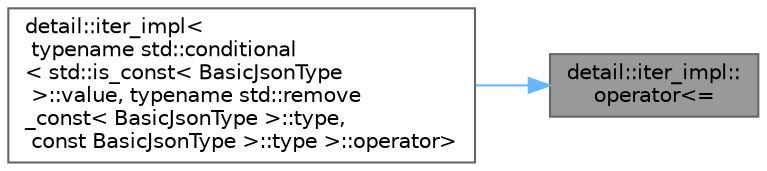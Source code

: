 digraph "detail::iter_impl::operator&lt;="
{
 // LATEX_PDF_SIZE
  bgcolor="transparent";
  edge [fontname=Helvetica,fontsize=10,labelfontname=Helvetica,labelfontsize=10];
  node [fontname=Helvetica,fontsize=10,shape=box,height=0.2,width=0.4];
  rankdir="RL";
  Node1 [id="Node000001",label="detail::iter_impl::\loperator\<=",height=0.2,width=0.4,color="gray40", fillcolor="grey60", style="filled", fontcolor="black",tooltip="comparison: less than or equal"];
  Node1 -> Node2 [id="edge1_Node000001_Node000002",dir="back",color="steelblue1",style="solid",tooltip=" "];
  Node2 [id="Node000002",label="detail::iter_impl\<\l typename std::conditional\l\< std::is_const\< BasicJsonType\l \>::value, typename std::remove\l_const\< BasicJsonType \>::type,\l const BasicJsonType \>::type \>::operator\>",height=0.2,width=0.4,color="grey40", fillcolor="white", style="filled",URL="$classdetail_1_1iter__impl.html#a9b066d888f2f0ad0cd601594661a8e8b",tooltip=" "];
}
